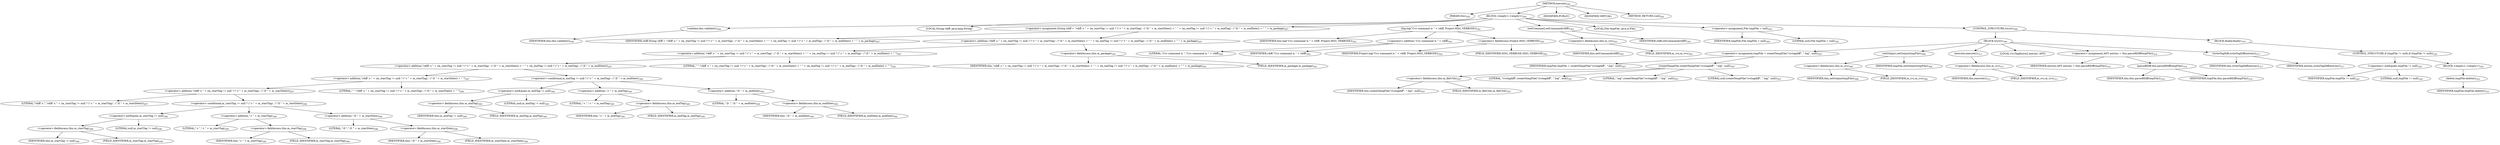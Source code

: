 digraph "execute" {  
"256" [label = <(METHOD,execute)<SUB>292</SUB>> ]
"6" [label = <(PARAM,this)<SUB>292</SUB>> ]
"257" [label = <(BLOCK,&lt;empty&gt;,&lt;empty&gt;)<SUB>292</SUB>> ]
"258" [label = <(validate,this.validate())<SUB>294</SUB>> ]
"5" [label = <(IDENTIFIER,this,this.validate())<SUB>294</SUB>> ]
"259" [label = <(LOCAL,String rdiff: java.lang.String)> ]
"260" [label = <(&lt;operator&gt;.assignment,String rdiff = &quot;rdiff -s &quot; + (m_startTag != null ? (&quot;-r &quot; + m_startTag) : (&quot;-D &quot; + m_startDate)) + &quot; &quot; + (m_endTag != null ? (&quot;-r &quot; + m_endTag) : (&quot;-D &quot; + m_endDate)) + &quot; &quot; + m_package)<SUB>297</SUB>> ]
"261" [label = <(IDENTIFIER,rdiff,String rdiff = &quot;rdiff -s &quot; + (m_startTag != null ? (&quot;-r &quot; + m_startTag) : (&quot;-D &quot; + m_startDate)) + &quot; &quot; + (m_endTag != null ? (&quot;-r &quot; + m_endTag) : (&quot;-D &quot; + m_endDate)) + &quot; &quot; + m_package)<SUB>297</SUB>> ]
"262" [label = <(&lt;operator&gt;.addition,&quot;rdiff -s &quot; + (m_startTag != null ? (&quot;-r &quot; + m_startTag) : (&quot;-D &quot; + m_startDate)) + &quot; &quot; + (m_endTag != null ? (&quot;-r &quot; + m_endTag) : (&quot;-D &quot; + m_endDate)) + &quot; &quot; + m_package)<SUB>297</SUB>> ]
"263" [label = <(&lt;operator&gt;.addition,&quot;rdiff -s &quot; + (m_startTag != null ? (&quot;-r &quot; + m_startTag) : (&quot;-D &quot; + m_startDate)) + &quot; &quot; + (m_endTag != null ? (&quot;-r &quot; + m_endTag) : (&quot;-D &quot; + m_endDate)) + &quot; &quot;)<SUB>297</SUB>> ]
"264" [label = <(&lt;operator&gt;.addition,&quot;rdiff -s &quot; + (m_startTag != null ? (&quot;-r &quot; + m_startTag) : (&quot;-D &quot; + m_startDate)) + &quot; &quot; + (m_endTag != null ? (&quot;-r &quot; + m_endTag) : (&quot;-D &quot; + m_endDate)))<SUB>297</SUB>> ]
"265" [label = <(&lt;operator&gt;.addition,&quot;rdiff -s &quot; + (m_startTag != null ? (&quot;-r &quot; + m_startTag) : (&quot;-D &quot; + m_startDate)) + &quot; &quot;)<SUB>297</SUB>> ]
"266" [label = <(&lt;operator&gt;.addition,&quot;rdiff -s &quot; + (m_startTag != null ? (&quot;-r &quot; + m_startTag) : (&quot;-D &quot; + m_startDate)))<SUB>297</SUB>> ]
"267" [label = <(LITERAL,&quot;rdiff -s &quot;,&quot;rdiff -s &quot; + (m_startTag != null ? (&quot;-r &quot; + m_startTag) : (&quot;-D &quot; + m_startDate)))<SUB>297</SUB>> ]
"268" [label = <(&lt;operator&gt;.conditional,m_startTag != null ? (&quot;-r &quot; + m_startTag) : (&quot;-D &quot; + m_startDate))<SUB>298</SUB>> ]
"269" [label = <(&lt;operator&gt;.notEquals,m_startTag != null)<SUB>298</SUB>> ]
"270" [label = <(&lt;operator&gt;.fieldAccess,this.m_startTag)<SUB>298</SUB>> ]
"271" [label = <(IDENTIFIER,this,m_startTag != null)<SUB>298</SUB>> ]
"272" [label = <(FIELD_IDENTIFIER,m_startTag,m_startTag)<SUB>298</SUB>> ]
"273" [label = <(LITERAL,null,m_startTag != null)<SUB>298</SUB>> ]
"274" [label = <(&lt;operator&gt;.addition,&quot;-r &quot; + m_startTag)<SUB>298</SUB>> ]
"275" [label = <(LITERAL,&quot;-r &quot;,&quot;-r &quot; + m_startTag)<SUB>298</SUB>> ]
"276" [label = <(&lt;operator&gt;.fieldAccess,this.m_startTag)<SUB>298</SUB>> ]
"277" [label = <(IDENTIFIER,this,&quot;-r &quot; + m_startTag)<SUB>298</SUB>> ]
"278" [label = <(FIELD_IDENTIFIER,m_startTag,m_startTag)<SUB>298</SUB>> ]
"279" [label = <(&lt;operator&gt;.addition,&quot;-D &quot; + m_startDate)<SUB>298</SUB>> ]
"280" [label = <(LITERAL,&quot;-D &quot;,&quot;-D &quot; + m_startDate)<SUB>298</SUB>> ]
"281" [label = <(&lt;operator&gt;.fieldAccess,this.m_startDate)<SUB>298</SUB>> ]
"282" [label = <(IDENTIFIER,this,&quot;-D &quot; + m_startDate)<SUB>298</SUB>> ]
"283" [label = <(FIELD_IDENTIFIER,m_startDate,m_startDate)<SUB>298</SUB>> ]
"284" [label = <(LITERAL,&quot; &quot;,&quot;rdiff -s &quot; + (m_startTag != null ? (&quot;-r &quot; + m_startTag) : (&quot;-D &quot; + m_startDate)) + &quot; &quot;)<SUB>299</SUB>> ]
"285" [label = <(&lt;operator&gt;.conditional,m_endTag != null ? (&quot;-r &quot; + m_endTag) : (&quot;-D &quot; + m_endDate))<SUB>300</SUB>> ]
"286" [label = <(&lt;operator&gt;.notEquals,m_endTag != null)<SUB>300</SUB>> ]
"287" [label = <(&lt;operator&gt;.fieldAccess,this.m_endTag)<SUB>300</SUB>> ]
"288" [label = <(IDENTIFIER,this,m_endTag != null)<SUB>300</SUB>> ]
"289" [label = <(FIELD_IDENTIFIER,m_endTag,m_endTag)<SUB>300</SUB>> ]
"290" [label = <(LITERAL,null,m_endTag != null)<SUB>300</SUB>> ]
"291" [label = <(&lt;operator&gt;.addition,&quot;-r &quot; + m_endTag)<SUB>300</SUB>> ]
"292" [label = <(LITERAL,&quot;-r &quot;,&quot;-r &quot; + m_endTag)<SUB>300</SUB>> ]
"293" [label = <(&lt;operator&gt;.fieldAccess,this.m_endTag)<SUB>300</SUB>> ]
"294" [label = <(IDENTIFIER,this,&quot;-r &quot; + m_endTag)<SUB>300</SUB>> ]
"295" [label = <(FIELD_IDENTIFIER,m_endTag,m_endTag)<SUB>300</SUB>> ]
"296" [label = <(&lt;operator&gt;.addition,&quot;-D &quot; + m_endDate)<SUB>300</SUB>> ]
"297" [label = <(LITERAL,&quot;-D &quot;,&quot;-D &quot; + m_endDate)<SUB>300</SUB>> ]
"298" [label = <(&lt;operator&gt;.fieldAccess,this.m_endDate)<SUB>300</SUB>> ]
"299" [label = <(IDENTIFIER,this,&quot;-D &quot; + m_endDate)<SUB>300</SUB>> ]
"300" [label = <(FIELD_IDENTIFIER,m_endDate,m_endDate)<SUB>300</SUB>> ]
"301" [label = <(LITERAL,&quot; &quot;,&quot;rdiff -s &quot; + (m_startTag != null ? (&quot;-r &quot; + m_startTag) : (&quot;-D &quot; + m_startDate)) + &quot; &quot; + (m_endTag != null ? (&quot;-r &quot; + m_endTag) : (&quot;-D &quot; + m_endDate)) + &quot; &quot;)<SUB>301</SUB>> ]
"302" [label = <(&lt;operator&gt;.fieldAccess,this.m_package)<SUB>301</SUB>> ]
"303" [label = <(IDENTIFIER,this,&quot;rdiff -s &quot; + (m_startTag != null ? (&quot;-r &quot; + m_startTag) : (&quot;-D &quot; + m_startDate)) + &quot; &quot; + (m_endTag != null ? (&quot;-r &quot; + m_endTag) : (&quot;-D &quot; + m_endDate)) + &quot; &quot; + m_package)<SUB>301</SUB>> ]
"304" [label = <(FIELD_IDENTIFIER,m_package,m_package)<SUB>301</SUB>> ]
"305" [label = <(log,log(&quot;Cvs command is &quot; + rdiff, Project.MSG_VERBOSE))<SUB>302</SUB>> ]
"7" [label = <(IDENTIFIER,this,log(&quot;Cvs command is &quot; + rdiff, Project.MSG_VERBOSE))<SUB>302</SUB>> ]
"306" [label = <(&lt;operator&gt;.addition,&quot;Cvs command is &quot; + rdiff)<SUB>302</SUB>> ]
"307" [label = <(LITERAL,&quot;Cvs command is &quot;,&quot;Cvs command is &quot; + rdiff)<SUB>302</SUB>> ]
"308" [label = <(IDENTIFIER,rdiff,&quot;Cvs command is &quot; + rdiff)<SUB>302</SUB>> ]
"309" [label = <(&lt;operator&gt;.fieldAccess,Project.MSG_VERBOSE)<SUB>302</SUB>> ]
"310" [label = <(IDENTIFIER,Project,log(&quot;Cvs command is &quot; + rdiff, Project.MSG_VERBOSE))<SUB>302</SUB>> ]
"311" [label = <(FIELD_IDENTIFIER,MSG_VERBOSE,MSG_VERBOSE)<SUB>302</SUB>> ]
"312" [label = <(setCommand,setCommand(rdiff))<SUB>303</SUB>> ]
"313" [label = <(&lt;operator&gt;.fieldAccess,this.m_cvs)<SUB>303</SUB>> ]
"314" [label = <(IDENTIFIER,this,setCommand(rdiff))<SUB>303</SUB>> ]
"315" [label = <(FIELD_IDENTIFIER,m_cvs,m_cvs)<SUB>303</SUB>> ]
"316" [label = <(IDENTIFIER,rdiff,setCommand(rdiff))<SUB>303</SUB>> ]
"317" [label = <(LOCAL,File tmpFile: java.io.File)> ]
"318" [label = <(&lt;operator&gt;.assignment,File tmpFile = null)<SUB>305</SUB>> ]
"319" [label = <(IDENTIFIER,tmpFile,File tmpFile = null)<SUB>305</SUB>> ]
"320" [label = <(LITERAL,null,File tmpFile = null)<SUB>305</SUB>> ]
"321" [label = <(CONTROL_STRUCTURE,try,try)<SUB>306</SUB>> ]
"322" [label = <(BLOCK,try,try)<SUB>306</SUB>> ]
"323" [label = <(&lt;operator&gt;.assignment,tmpFile = createTempFile(&quot;cvstagdiff&quot;, &quot;.log&quot;, null))<SUB>307</SUB>> ]
"324" [label = <(IDENTIFIER,tmpFile,tmpFile = createTempFile(&quot;cvstagdiff&quot;, &quot;.log&quot;, null))<SUB>307</SUB>> ]
"325" [label = <(createTempFile,createTempFile(&quot;cvstagdiff&quot;, &quot;.log&quot;, null))<SUB>307</SUB>> ]
"326" [label = <(&lt;operator&gt;.fieldAccess,this.m_fileUtils)<SUB>307</SUB>> ]
"327" [label = <(IDENTIFIER,this,createTempFile(&quot;cvstagdiff&quot;, &quot;.log&quot;, null))<SUB>307</SUB>> ]
"328" [label = <(FIELD_IDENTIFIER,m_fileUtils,m_fileUtils)<SUB>307</SUB>> ]
"329" [label = <(LITERAL,&quot;cvstagdiff&quot;,createTempFile(&quot;cvstagdiff&quot;, &quot;.log&quot;, null))<SUB>307</SUB>> ]
"330" [label = <(LITERAL,&quot;.log&quot;,createTempFile(&quot;cvstagdiff&quot;, &quot;.log&quot;, null))<SUB>307</SUB>> ]
"331" [label = <(LITERAL,null,createTempFile(&quot;cvstagdiff&quot;, &quot;.log&quot;, null))<SUB>307</SUB>> ]
"332" [label = <(setOutput,setOutput(tmpFile))<SUB>308</SUB>> ]
"333" [label = <(&lt;operator&gt;.fieldAccess,this.m_cvs)<SUB>308</SUB>> ]
"334" [label = <(IDENTIFIER,this,setOutput(tmpFile))<SUB>308</SUB>> ]
"335" [label = <(FIELD_IDENTIFIER,m_cvs,m_cvs)<SUB>308</SUB>> ]
"336" [label = <(IDENTIFIER,tmpFile,setOutput(tmpFile))<SUB>308</SUB>> ]
"337" [label = <(execute,execute())<SUB>311</SUB>> ]
"338" [label = <(&lt;operator&gt;.fieldAccess,this.m_cvs)<SUB>311</SUB>> ]
"339" [label = <(IDENTIFIER,this,execute())<SUB>311</SUB>> ]
"340" [label = <(FIELD_IDENTIFIER,m_cvs,m_cvs)<SUB>311</SUB>> ]
"341" [label = <(LOCAL,CvsTagEntry[] entries: ANY)> ]
"342" [label = <(&lt;operator&gt;.assignment,ANY entries = this.parseRDiff(tmpFile))<SUB>314</SUB>> ]
"343" [label = <(IDENTIFIER,entries,ANY entries = this.parseRDiff(tmpFile))<SUB>314</SUB>> ]
"344" [label = <(parseRDiff,this.parseRDiff(tmpFile))<SUB>314</SUB>> ]
"8" [label = <(IDENTIFIER,this,this.parseRDiff(tmpFile))<SUB>314</SUB>> ]
"345" [label = <(IDENTIFIER,tmpFile,this.parseRDiff(tmpFile))<SUB>314</SUB>> ]
"346" [label = <(writeTagDiff,writeTagDiff(entries))<SUB>317</SUB>> ]
"9" [label = <(IDENTIFIER,this,writeTagDiff(entries))<SUB>317</SUB>> ]
"347" [label = <(IDENTIFIER,entries,writeTagDiff(entries))<SUB>317</SUB>> ]
"348" [label = <(BLOCK,finally,finally)<SUB>319</SUB>> ]
"349" [label = <(CONTROL_STRUCTURE,if (tmpFile != null),if (tmpFile != null))<SUB>320</SUB>> ]
"350" [label = <(&lt;operator&gt;.notEquals,tmpFile != null)<SUB>320</SUB>> ]
"351" [label = <(IDENTIFIER,tmpFile,tmpFile != null)<SUB>320</SUB>> ]
"352" [label = <(LITERAL,null,tmpFile != null)<SUB>320</SUB>> ]
"353" [label = <(BLOCK,&lt;empty&gt;,&lt;empty&gt;)<SUB>320</SUB>> ]
"354" [label = <(delete,tmpFile.delete())<SUB>321</SUB>> ]
"355" [label = <(IDENTIFIER,tmpFile,tmpFile.delete())<SUB>321</SUB>> ]
"356" [label = <(MODIFIER,PUBLIC)> ]
"357" [label = <(MODIFIER,VIRTUAL)> ]
"358" [label = <(METHOD_RETURN,void)<SUB>292</SUB>> ]
  "256" -> "6" 
  "256" -> "257" 
  "256" -> "356" 
  "256" -> "357" 
  "256" -> "358" 
  "257" -> "258" 
  "257" -> "259" 
  "257" -> "260" 
  "257" -> "305" 
  "257" -> "312" 
  "257" -> "317" 
  "257" -> "318" 
  "257" -> "321" 
  "258" -> "5" 
  "260" -> "261" 
  "260" -> "262" 
  "262" -> "263" 
  "262" -> "302" 
  "263" -> "264" 
  "263" -> "301" 
  "264" -> "265" 
  "264" -> "285" 
  "265" -> "266" 
  "265" -> "284" 
  "266" -> "267" 
  "266" -> "268" 
  "268" -> "269" 
  "268" -> "274" 
  "268" -> "279" 
  "269" -> "270" 
  "269" -> "273" 
  "270" -> "271" 
  "270" -> "272" 
  "274" -> "275" 
  "274" -> "276" 
  "276" -> "277" 
  "276" -> "278" 
  "279" -> "280" 
  "279" -> "281" 
  "281" -> "282" 
  "281" -> "283" 
  "285" -> "286" 
  "285" -> "291" 
  "285" -> "296" 
  "286" -> "287" 
  "286" -> "290" 
  "287" -> "288" 
  "287" -> "289" 
  "291" -> "292" 
  "291" -> "293" 
  "293" -> "294" 
  "293" -> "295" 
  "296" -> "297" 
  "296" -> "298" 
  "298" -> "299" 
  "298" -> "300" 
  "302" -> "303" 
  "302" -> "304" 
  "305" -> "7" 
  "305" -> "306" 
  "305" -> "309" 
  "306" -> "307" 
  "306" -> "308" 
  "309" -> "310" 
  "309" -> "311" 
  "312" -> "313" 
  "312" -> "316" 
  "313" -> "314" 
  "313" -> "315" 
  "318" -> "319" 
  "318" -> "320" 
  "321" -> "322" 
  "321" -> "348" 
  "322" -> "323" 
  "322" -> "332" 
  "322" -> "337" 
  "322" -> "341" 
  "322" -> "342" 
  "322" -> "346" 
  "323" -> "324" 
  "323" -> "325" 
  "325" -> "326" 
  "325" -> "329" 
  "325" -> "330" 
  "325" -> "331" 
  "326" -> "327" 
  "326" -> "328" 
  "332" -> "333" 
  "332" -> "336" 
  "333" -> "334" 
  "333" -> "335" 
  "337" -> "338" 
  "338" -> "339" 
  "338" -> "340" 
  "342" -> "343" 
  "342" -> "344" 
  "344" -> "8" 
  "344" -> "345" 
  "346" -> "9" 
  "346" -> "347" 
  "348" -> "349" 
  "349" -> "350" 
  "349" -> "353" 
  "350" -> "351" 
  "350" -> "352" 
  "353" -> "354" 
  "354" -> "355" 
}
